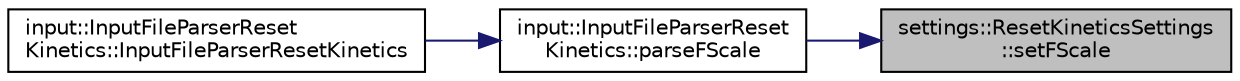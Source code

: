 digraph "settings::ResetKineticsSettings::setFScale"
{
 // LATEX_PDF_SIZE
  edge [fontname="Helvetica",fontsize="10",labelfontname="Helvetica",labelfontsize="10"];
  node [fontname="Helvetica",fontsize="10",shape=record];
  rankdir="RL";
  Node1 [label="settings::ResetKineticsSettings\l::setFScale",height=0.2,width=0.4,color="black", fillcolor="grey75", style="filled", fontcolor="black",tooltip=" "];
  Node1 -> Node2 [dir="back",color="midnightblue",fontsize="10",style="solid",fontname="Helvetica"];
  Node2 [label="input::InputFileParserReset\lKinetics::parseFScale",height=0.2,width=0.4,color="black", fillcolor="white", style="filled",URL="$classinput_1_1InputFileParserResetKinetics.html#aaec34e4eab666cd8f0e2c185f164c5bf",tooltip="parse fscale and set it in settings"];
  Node2 -> Node3 [dir="back",color="midnightblue",fontsize="10",style="solid",fontname="Helvetica"];
  Node3 [label="input::InputFileParserReset\lKinetics::InputFileParserResetKinetics",height=0.2,width=0.4,color="black", fillcolor="white", style="filled",URL="$classinput_1_1InputFileParserResetKinetics.html#acaa7c3558b342afc28cde8fbeac88ed0",tooltip="Construct a new Input File Parser Reset Kinetics:: Input File Parser Reset Kinetics object."];
}
